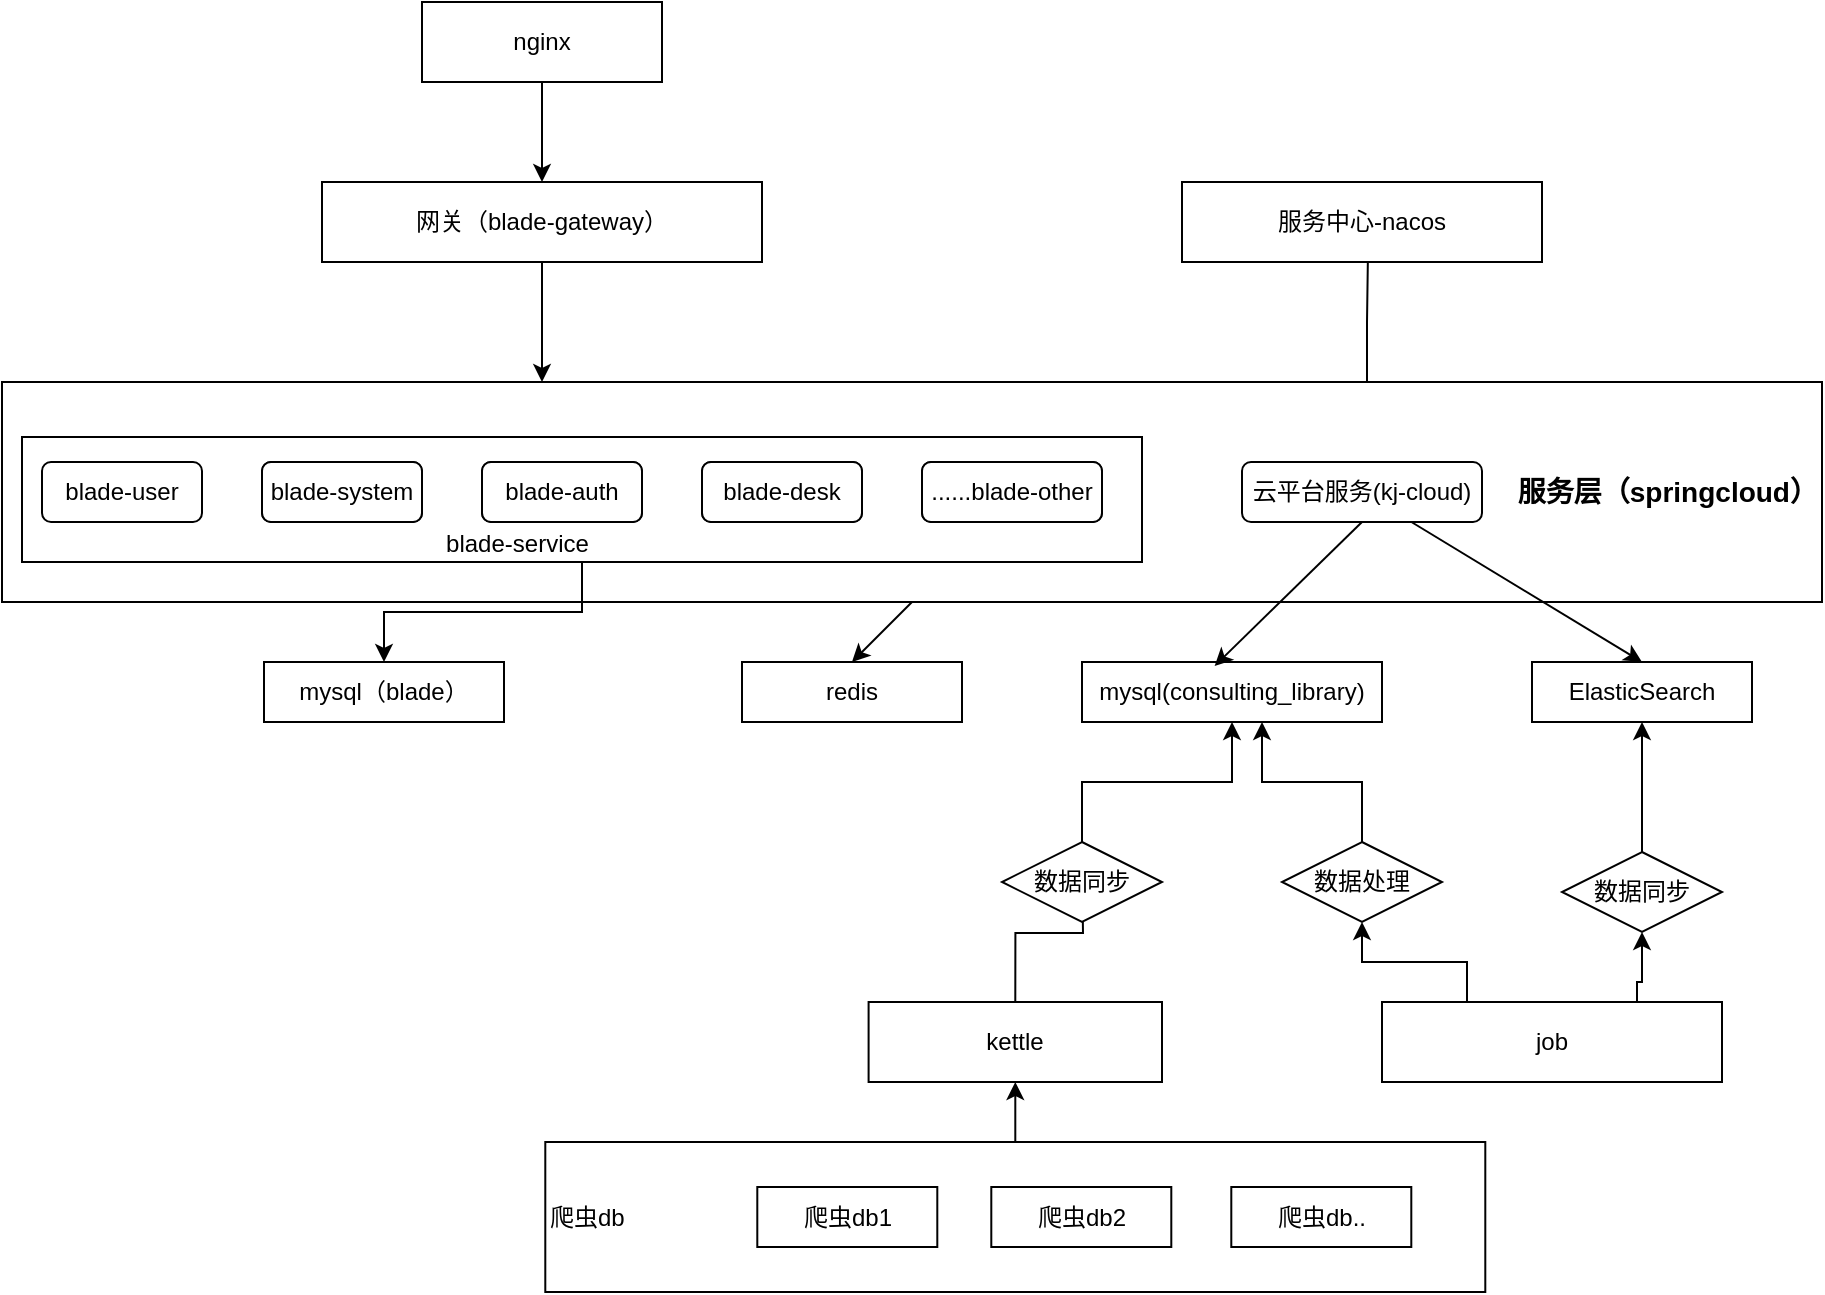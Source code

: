 <mxfile version="14.6.1" type="github">
  <diagram id="C5RBs43oDa-KdzZeNtuy" name="Page-1">
    <mxGraphModel dx="1422" dy="762" grid="1" gridSize="10" guides="1" tooltips="1" connect="1" arrows="1" fold="1" page="1" pageScale="1" pageWidth="827" pageHeight="1169" math="0" shadow="0">
      <root>
        <mxCell id="WIyWlLk6GJQsqaUBKTNV-0" />
        <mxCell id="WIyWlLk6GJQsqaUBKTNV-1" parent="WIyWlLk6GJQsqaUBKTNV-0" />
        <mxCell id="ic11wrHXvO1-yZu5eCVj-8" value="&lt;b&gt;&lt;font style=&quot;font-size: 14px&quot;&gt;服务层（springcloud）&lt;/font&gt;&lt;/b&gt;" style="rounded=0;whiteSpace=wrap;html=1;align=right;" vertex="1" parent="WIyWlLk6GJQsqaUBKTNV-1">
          <mxGeometry x="120" y="350" width="910" height="110" as="geometry" />
        </mxCell>
        <mxCell id="ic11wrHXvO1-yZu5eCVj-79" style="edgeStyle=orthogonalEdgeStyle;rounded=0;orthogonalLoop=1;jettySize=auto;html=1;exitX=0.5;exitY=1;exitDx=0;exitDy=0;" edge="1" parent="WIyWlLk6GJQsqaUBKTNV-1" source="ic11wrHXvO1-yZu5eCVj-76" target="ic11wrHXvO1-yZu5eCVj-11">
          <mxGeometry relative="1" as="geometry" />
        </mxCell>
        <mxCell id="ic11wrHXvO1-yZu5eCVj-76" value="&lt;br&gt;&lt;br&gt;&lt;br&gt;&amp;nbsp; &amp;nbsp; &amp;nbsp; &amp;nbsp; &amp;nbsp; &amp;nbsp; &amp;nbsp; &amp;nbsp; &amp;nbsp; &amp;nbsp; &amp;nbsp; &amp;nbsp; &amp;nbsp; &amp;nbsp; &amp;nbsp; &amp;nbsp; &amp;nbsp; &amp;nbsp; &amp;nbsp; &amp;nbsp; &amp;nbsp; &amp;nbsp; &amp;nbsp; &amp;nbsp; &amp;nbsp; &amp;nbsp; &amp;nbsp; &amp;nbsp; &amp;nbsp; &amp;nbsp; &amp;nbsp; &amp;nbsp;blade-service" style="rounded=0;whiteSpace=wrap;html=1;align=left;" vertex="1" parent="WIyWlLk6GJQsqaUBKTNV-1">
          <mxGeometry x="130" y="377.5" width="560" height="62.5" as="geometry" />
        </mxCell>
        <mxCell id="ic11wrHXvO1-yZu5eCVj-66" style="edgeStyle=orthogonalEdgeStyle;rounded=0;orthogonalLoop=1;jettySize=auto;html=1;exitX=0.75;exitY=0;exitDx=0;exitDy=0;entryX=0.517;entryY=0.75;entryDx=0;entryDy=0;entryPerimeter=0;" edge="1" parent="WIyWlLk6GJQsqaUBKTNV-1" source="ic11wrHXvO1-yZu5eCVj-8" target="ic11wrHXvO1-yZu5eCVj-25">
          <mxGeometry relative="1" as="geometry" />
        </mxCell>
        <mxCell id="ic11wrHXvO1-yZu5eCVj-3" value="云平台服务(kj-cloud)" style="rounded=1;whiteSpace=wrap;html=1;" vertex="1" parent="WIyWlLk6GJQsqaUBKTNV-1">
          <mxGeometry x="740" y="390" width="120" height="30" as="geometry" />
        </mxCell>
        <mxCell id="ic11wrHXvO1-yZu5eCVj-62" style="edgeStyle=orthogonalEdgeStyle;rounded=0;orthogonalLoop=1;jettySize=auto;html=1;exitX=0.5;exitY=1;exitDx=0;exitDy=0;" edge="1" parent="WIyWlLk6GJQsqaUBKTNV-1" source="ic11wrHXvO1-yZu5eCVj-5">
          <mxGeometry relative="1" as="geometry">
            <mxPoint x="390" y="350" as="targetPoint" />
          </mxGeometry>
        </mxCell>
        <mxCell id="ic11wrHXvO1-yZu5eCVj-5" value="网关（blade-gateway）" style="rounded=0;whiteSpace=wrap;html=1;" vertex="1" parent="WIyWlLk6GJQsqaUBKTNV-1">
          <mxGeometry x="280" y="250" width="220" height="40" as="geometry" />
        </mxCell>
        <mxCell id="ic11wrHXvO1-yZu5eCVj-63" style="edgeStyle=orthogonalEdgeStyle;rounded=0;orthogonalLoop=1;jettySize=auto;html=1;exitX=0.5;exitY=1;exitDx=0;exitDy=0;entryX=0.5;entryY=0;entryDx=0;entryDy=0;" edge="1" parent="WIyWlLk6GJQsqaUBKTNV-1" source="ic11wrHXvO1-yZu5eCVj-6" target="ic11wrHXvO1-yZu5eCVj-5">
          <mxGeometry relative="1" as="geometry" />
        </mxCell>
        <mxCell id="ic11wrHXvO1-yZu5eCVj-6" value="nginx" style="rounded=0;whiteSpace=wrap;html=1;" vertex="1" parent="WIyWlLk6GJQsqaUBKTNV-1">
          <mxGeometry x="330" y="160" width="120" height="40" as="geometry" />
        </mxCell>
        <mxCell id="ic11wrHXvO1-yZu5eCVj-11" value="mysql（blade）" style="rounded=0;whiteSpace=wrap;html=1;align=center;" vertex="1" parent="WIyWlLk6GJQsqaUBKTNV-1">
          <mxGeometry x="251" y="490" width="120" height="30" as="geometry" />
        </mxCell>
        <mxCell id="ic11wrHXvO1-yZu5eCVj-21" value="mysql(consulting_library)" style="rounded=0;whiteSpace=wrap;html=1;align=center;" vertex="1" parent="WIyWlLk6GJQsqaUBKTNV-1">
          <mxGeometry x="660" y="490" width="150" height="30" as="geometry" />
        </mxCell>
        <mxCell id="ic11wrHXvO1-yZu5eCVj-22" value="" style="endArrow=classic;html=1;entryX=0.442;entryY=0.067;entryDx=0;entryDy=0;entryPerimeter=0;exitX=0.5;exitY=1;exitDx=0;exitDy=0;" edge="1" parent="WIyWlLk6GJQsqaUBKTNV-1" source="ic11wrHXvO1-yZu5eCVj-3" target="ic11wrHXvO1-yZu5eCVj-21">
          <mxGeometry width="50" height="50" relative="1" as="geometry">
            <mxPoint x="390" y="400" as="sourcePoint" />
            <mxPoint x="440" y="350" as="targetPoint" />
          </mxGeometry>
        </mxCell>
        <mxCell id="ic11wrHXvO1-yZu5eCVj-25" value="服务中心-nacos" style="rounded=0;whiteSpace=wrap;html=1;align=center;" vertex="1" parent="WIyWlLk6GJQsqaUBKTNV-1">
          <mxGeometry x="710" y="250" width="180" height="40" as="geometry" />
        </mxCell>
        <mxCell id="ic11wrHXvO1-yZu5eCVj-27" value="redis" style="rounded=0;whiteSpace=wrap;html=1;align=center;" vertex="1" parent="WIyWlLk6GJQsqaUBKTNV-1">
          <mxGeometry x="490" y="490" width="110" height="30" as="geometry" />
        </mxCell>
        <mxCell id="ic11wrHXvO1-yZu5eCVj-28" value="" style="endArrow=classic;html=1;entryX=0.5;entryY=0;entryDx=0;entryDy=0;exitX=0.5;exitY=1;exitDx=0;exitDy=0;" edge="1" parent="WIyWlLk6GJQsqaUBKTNV-1" source="ic11wrHXvO1-yZu5eCVj-8" target="ic11wrHXvO1-yZu5eCVj-27">
          <mxGeometry width="50" height="50" relative="1" as="geometry">
            <mxPoint x="390" y="400" as="sourcePoint" />
            <mxPoint x="440" y="350" as="targetPoint" />
          </mxGeometry>
        </mxCell>
        <mxCell id="ic11wrHXvO1-yZu5eCVj-29" value="ElasticSearch" style="rounded=0;whiteSpace=wrap;html=1;align=center;" vertex="1" parent="WIyWlLk6GJQsqaUBKTNV-1">
          <mxGeometry x="885" y="490" width="110" height="30" as="geometry" />
        </mxCell>
        <mxCell id="ic11wrHXvO1-yZu5eCVj-30" value="" style="endArrow=classic;html=1;entryX=0.5;entryY=0;entryDx=0;entryDy=0;" edge="1" parent="WIyWlLk6GJQsqaUBKTNV-1" source="ic11wrHXvO1-yZu5eCVj-3" target="ic11wrHXvO1-yZu5eCVj-29">
          <mxGeometry width="50" height="50" relative="1" as="geometry">
            <mxPoint x="390" y="400" as="sourcePoint" />
            <mxPoint x="440" y="350" as="targetPoint" />
          </mxGeometry>
        </mxCell>
        <mxCell id="ic11wrHXvO1-yZu5eCVj-56" style="edgeStyle=orthogonalEdgeStyle;rounded=0;orthogonalLoop=1;jettySize=auto;html=1;exitX=0.5;exitY=0;exitDx=0;exitDy=0;" edge="1" parent="WIyWlLk6GJQsqaUBKTNV-1" source="ic11wrHXvO1-yZu5eCVj-35">
          <mxGeometry relative="1" as="geometry">
            <mxPoint x="660" y="590" as="targetPoint" />
          </mxGeometry>
        </mxCell>
        <mxCell id="ic11wrHXvO1-yZu5eCVj-35" value="kettle" style="rounded=0;whiteSpace=wrap;html=1;align=center;" vertex="1" parent="WIyWlLk6GJQsqaUBKTNV-1">
          <mxGeometry x="553.3" y="660" width="146.7" height="40" as="geometry" />
        </mxCell>
        <mxCell id="ic11wrHXvO1-yZu5eCVj-57" style="edgeStyle=orthogonalEdgeStyle;rounded=0;orthogonalLoop=1;jettySize=auto;html=1;exitX=0.5;exitY=0;exitDx=0;exitDy=0;" edge="1" parent="WIyWlLk6GJQsqaUBKTNV-1" source="ic11wrHXvO1-yZu5eCVj-38" target="ic11wrHXvO1-yZu5eCVj-21">
          <mxGeometry relative="1" as="geometry" />
        </mxCell>
        <mxCell id="ic11wrHXvO1-yZu5eCVj-38" value="数据同步" style="rhombus;whiteSpace=wrap;html=1;align=center;" vertex="1" parent="WIyWlLk6GJQsqaUBKTNV-1">
          <mxGeometry x="620" y="580" width="80" height="40" as="geometry" />
        </mxCell>
        <mxCell id="ic11wrHXvO1-yZu5eCVj-43" value="" style="group" vertex="1" connectable="0" parent="WIyWlLk6GJQsqaUBKTNV-1">
          <mxGeometry x="391.65" y="730" width="470" height="75" as="geometry" />
        </mxCell>
        <mxCell id="ic11wrHXvO1-yZu5eCVj-42" value="爬虫db" style="rounded=0;whiteSpace=wrap;html=1;align=left;" vertex="1" parent="ic11wrHXvO1-yZu5eCVj-43">
          <mxGeometry width="470" height="75" as="geometry" />
        </mxCell>
        <mxCell id="ic11wrHXvO1-yZu5eCVj-34" value="" style="group" vertex="1" connectable="0" parent="ic11wrHXvO1-yZu5eCVj-43">
          <mxGeometry x="106" y="22.5" width="327" height="30" as="geometry" />
        </mxCell>
        <mxCell id="ic11wrHXvO1-yZu5eCVj-31" value="爬虫db1" style="rounded=0;whiteSpace=wrap;html=1;align=center;" vertex="1" parent="ic11wrHXvO1-yZu5eCVj-34">
          <mxGeometry width="90" height="30" as="geometry" />
        </mxCell>
        <mxCell id="ic11wrHXvO1-yZu5eCVj-32" value="爬虫db2" style="rounded=0;whiteSpace=wrap;html=1;align=center;" vertex="1" parent="ic11wrHXvO1-yZu5eCVj-34">
          <mxGeometry x="117" width="90" height="30" as="geometry" />
        </mxCell>
        <mxCell id="ic11wrHXvO1-yZu5eCVj-33" value="爬虫db.." style="rounded=0;whiteSpace=wrap;html=1;align=center;" vertex="1" parent="ic11wrHXvO1-yZu5eCVj-34">
          <mxGeometry x="237" width="90" height="30" as="geometry" />
        </mxCell>
        <mxCell id="ic11wrHXvO1-yZu5eCVj-51" style="edgeStyle=orthogonalEdgeStyle;rounded=0;orthogonalLoop=1;jettySize=auto;html=1;exitX=0.25;exitY=0;exitDx=0;exitDy=0;entryX=0.5;entryY=1;entryDx=0;entryDy=0;" edge="1" parent="WIyWlLk6GJQsqaUBKTNV-1" source="ic11wrHXvO1-yZu5eCVj-45" target="ic11wrHXvO1-yZu5eCVj-47">
          <mxGeometry relative="1" as="geometry" />
        </mxCell>
        <mxCell id="ic11wrHXvO1-yZu5eCVj-53" style="edgeStyle=orthogonalEdgeStyle;rounded=0;orthogonalLoop=1;jettySize=auto;html=1;exitX=0.75;exitY=0;exitDx=0;exitDy=0;entryX=0.5;entryY=1;entryDx=0;entryDy=0;" edge="1" parent="WIyWlLk6GJQsqaUBKTNV-1" source="ic11wrHXvO1-yZu5eCVj-45" target="ic11wrHXvO1-yZu5eCVj-48">
          <mxGeometry relative="1" as="geometry">
            <Array as="points">
              <mxPoint x="940" y="650" />
            </Array>
          </mxGeometry>
        </mxCell>
        <mxCell id="ic11wrHXvO1-yZu5eCVj-45" value="job" style="rounded=0;whiteSpace=wrap;html=1;align=center;" vertex="1" parent="WIyWlLk6GJQsqaUBKTNV-1">
          <mxGeometry x="810" y="660" width="170" height="40" as="geometry" />
        </mxCell>
        <mxCell id="ic11wrHXvO1-yZu5eCVj-52" style="edgeStyle=orthogonalEdgeStyle;rounded=0;orthogonalLoop=1;jettySize=auto;html=1;exitX=0.5;exitY=0;exitDx=0;exitDy=0;entryX=0.6;entryY=1;entryDx=0;entryDy=0;entryPerimeter=0;" edge="1" parent="WIyWlLk6GJQsqaUBKTNV-1" source="ic11wrHXvO1-yZu5eCVj-47" target="ic11wrHXvO1-yZu5eCVj-21">
          <mxGeometry relative="1" as="geometry">
            <mxPoint x="731" y="520" as="targetPoint" />
          </mxGeometry>
        </mxCell>
        <mxCell id="ic11wrHXvO1-yZu5eCVj-47" value="数据处理" style="rhombus;whiteSpace=wrap;html=1;align=center;" vertex="1" parent="WIyWlLk6GJQsqaUBKTNV-1">
          <mxGeometry x="760" y="580" width="80" height="40" as="geometry" />
        </mxCell>
        <mxCell id="ic11wrHXvO1-yZu5eCVj-54" style="edgeStyle=orthogonalEdgeStyle;rounded=0;orthogonalLoop=1;jettySize=auto;html=1;exitX=0.5;exitY=0;exitDx=0;exitDy=0;entryX=0.5;entryY=1;entryDx=0;entryDy=0;" edge="1" parent="WIyWlLk6GJQsqaUBKTNV-1" source="ic11wrHXvO1-yZu5eCVj-48" target="ic11wrHXvO1-yZu5eCVj-29">
          <mxGeometry relative="1" as="geometry" />
        </mxCell>
        <mxCell id="ic11wrHXvO1-yZu5eCVj-48" value="数据同步" style="rhombus;whiteSpace=wrap;html=1;align=center;" vertex="1" parent="WIyWlLk6GJQsqaUBKTNV-1">
          <mxGeometry x="900" y="585" width="80" height="40" as="geometry" />
        </mxCell>
        <mxCell id="ic11wrHXvO1-yZu5eCVj-65" value="" style="group" vertex="1" connectable="0" parent="WIyWlLk6GJQsqaUBKTNV-1">
          <mxGeometry x="140" y="390" width="530" height="30" as="geometry" />
        </mxCell>
        <mxCell id="ic11wrHXvO1-yZu5eCVj-2" value="blade-system" style="rounded=1;whiteSpace=wrap;html=1;" vertex="1" parent="ic11wrHXvO1-yZu5eCVj-65">
          <mxGeometry x="110" width="80" height="30" as="geometry" />
        </mxCell>
        <mxCell id="ic11wrHXvO1-yZu5eCVj-9" value="blade-auth" style="rounded=1;whiteSpace=wrap;html=1;" vertex="1" parent="ic11wrHXvO1-yZu5eCVj-65">
          <mxGeometry x="220" width="80" height="30" as="geometry" />
        </mxCell>
        <mxCell id="ic11wrHXvO1-yZu5eCVj-10" value="blade-desk" style="rounded=1;whiteSpace=wrap;html=1;" vertex="1" parent="ic11wrHXvO1-yZu5eCVj-65">
          <mxGeometry x="330" width="80" height="30" as="geometry" />
        </mxCell>
        <mxCell id="ic11wrHXvO1-yZu5eCVj-17" value="......blade-other" style="rounded=1;whiteSpace=wrap;html=1;" vertex="1" parent="ic11wrHXvO1-yZu5eCVj-65">
          <mxGeometry x="440" width="90" height="30" as="geometry" />
        </mxCell>
        <mxCell id="ic11wrHXvO1-yZu5eCVj-0" value="blade-user" style="rounded=1;whiteSpace=wrap;html=1;" vertex="1" parent="ic11wrHXvO1-yZu5eCVj-65">
          <mxGeometry width="80" height="30" as="geometry" />
        </mxCell>
        <mxCell id="ic11wrHXvO1-yZu5eCVj-71" value="blade-auth" style="rounded=1;whiteSpace=wrap;html=1;" vertex="1" parent="ic11wrHXvO1-yZu5eCVj-65">
          <mxGeometry x="220" width="80" height="30" as="geometry" />
        </mxCell>
        <mxCell id="ic11wrHXvO1-yZu5eCVj-72" value="blade-desk" style="rounded=1;whiteSpace=wrap;html=1;" vertex="1" parent="ic11wrHXvO1-yZu5eCVj-65">
          <mxGeometry x="330" width="80" height="30" as="geometry" />
        </mxCell>
        <mxCell id="ic11wrHXvO1-yZu5eCVj-73" value="......blade-other" style="rounded=1;whiteSpace=wrap;html=1;" vertex="1" parent="ic11wrHXvO1-yZu5eCVj-65">
          <mxGeometry x="440" width="90" height="30" as="geometry" />
        </mxCell>
        <mxCell id="ic11wrHXvO1-yZu5eCVj-74" value="blade-system" style="rounded=1;whiteSpace=wrap;html=1;" vertex="1" parent="ic11wrHXvO1-yZu5eCVj-65">
          <mxGeometry x="110" width="80" height="30" as="geometry" />
        </mxCell>
        <mxCell id="ic11wrHXvO1-yZu5eCVj-80" style="edgeStyle=orthogonalEdgeStyle;rounded=0;orthogonalLoop=1;jettySize=auto;html=1;exitX=0.5;exitY=0;exitDx=0;exitDy=0;entryX=0.5;entryY=1;entryDx=0;entryDy=0;" edge="1" parent="WIyWlLk6GJQsqaUBKTNV-1" source="ic11wrHXvO1-yZu5eCVj-42" target="ic11wrHXvO1-yZu5eCVj-35">
          <mxGeometry relative="1" as="geometry" />
        </mxCell>
      </root>
    </mxGraphModel>
  </diagram>
</mxfile>
